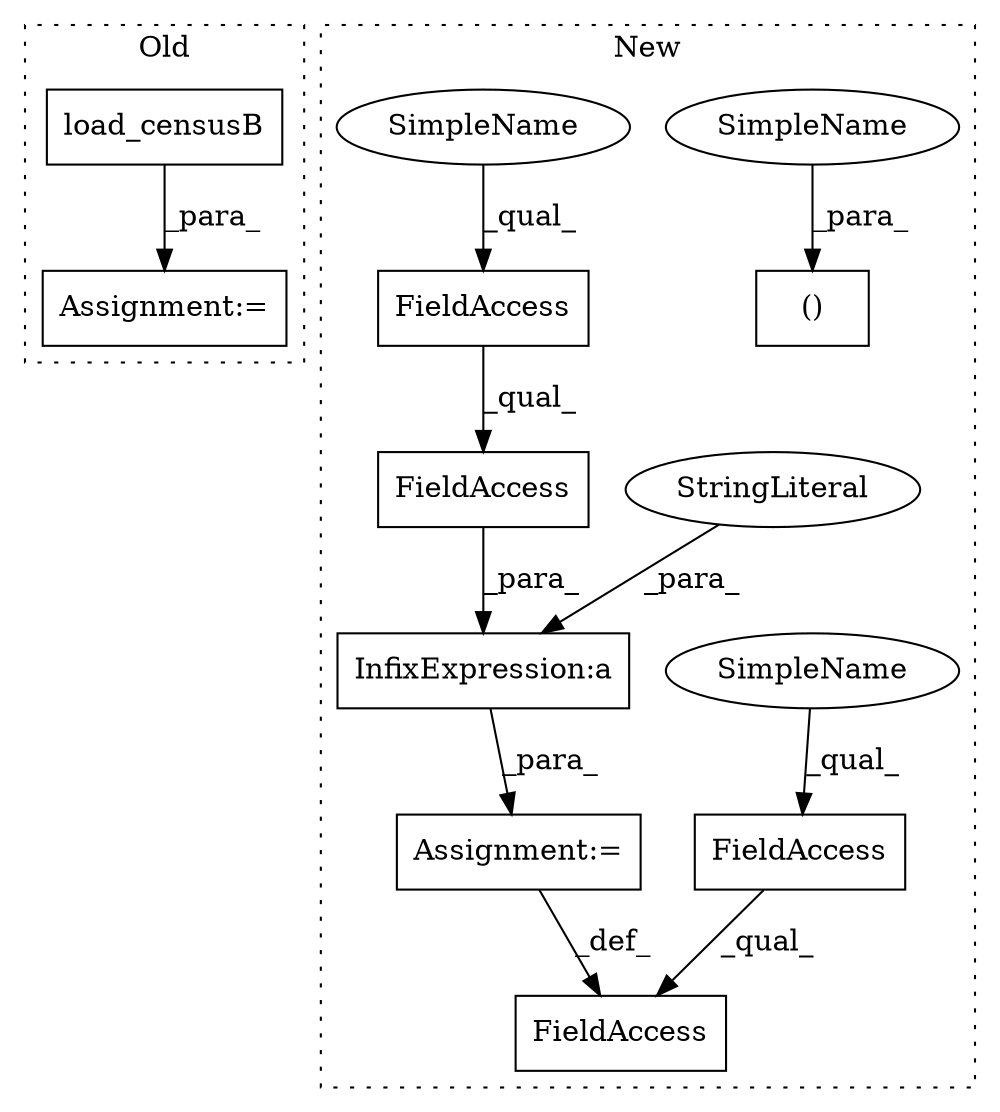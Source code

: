 digraph G {
subgraph cluster0 {
1 [label="load_censusB" a="32" s="5265" l="14" shape="box"];
10 [label="Assignment:=" a="7" s="5255" l="1" shape="box"];
label = "Old";
style="dotted";
}
subgraph cluster1 {
2 [label="()" a="106" s="5255" l="19" shape="box"];
3 [label="FieldAccess" a="22" s="5320" l="9" shape="box"];
4 [label="FieldAccess" a="22" s="5320" l="14" shape="box"];
5 [label="InfixExpression:a" a="27" s="5334" l="3" shape="box"];
6 [label="FieldAccess" a="22" s="5304" l="9" shape="box"];
7 [label="FieldAccess" a="22" s="5304" l="14" shape="box"];
8 [label="StringLiteral" a="45" s="5337" l="3" shape="ellipse"];
9 [label="Assignment:=" a="7" s="5318" l="1" shape="box"];
11 [label="SimpleName" a="42" s="5304" l="3" shape="ellipse"];
12 [label="SimpleName" a="42" s="5271" l="3" shape="ellipse"];
13 [label="SimpleName" a="42" s="5320" l="3" shape="ellipse"];
label = "New";
style="dotted";
}
1 -> 10 [label="_para_"];
3 -> 4 [label="_qual_"];
4 -> 5 [label="_para_"];
5 -> 9 [label="_para_"];
6 -> 7 [label="_qual_"];
8 -> 5 [label="_para_"];
9 -> 7 [label="_def_"];
11 -> 6 [label="_qual_"];
12 -> 2 [label="_para_"];
13 -> 3 [label="_qual_"];
}